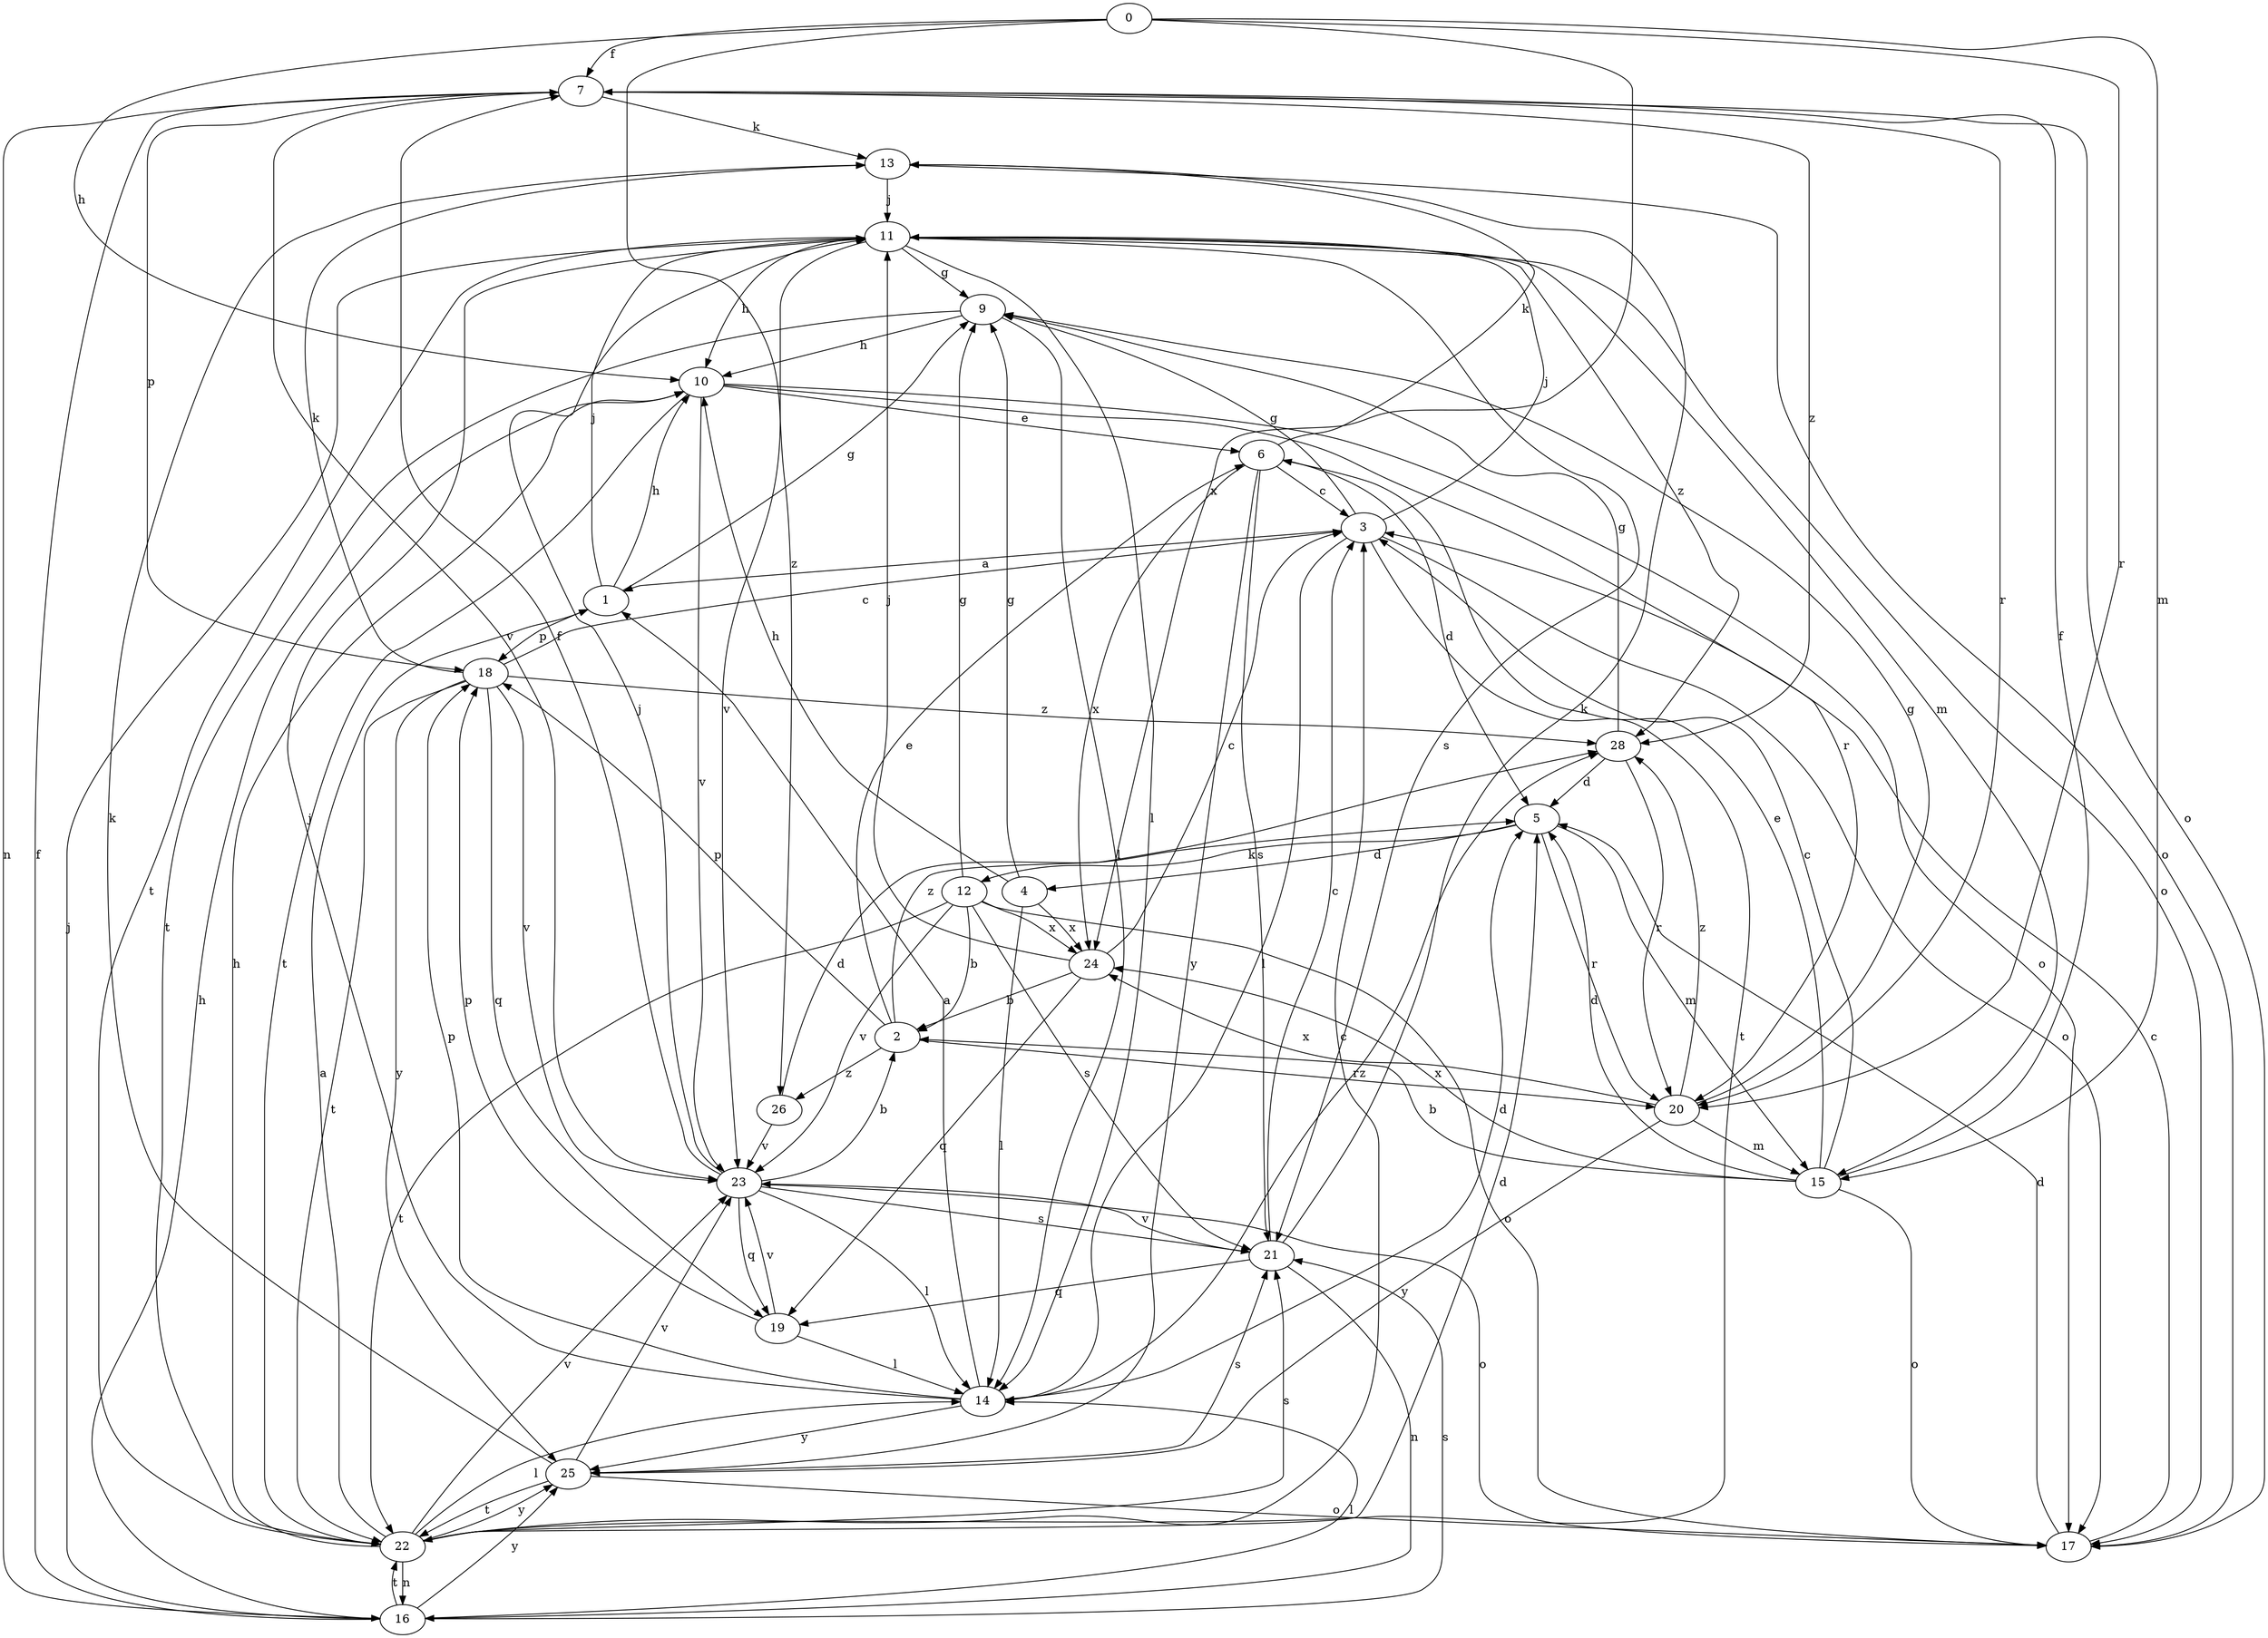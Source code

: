 strict digraph  {
0;
1;
2;
3;
4;
5;
6;
7;
9;
10;
11;
12;
13;
14;
15;
16;
17;
18;
19;
20;
21;
22;
23;
24;
25;
26;
28;
0 -> 7  [label=f];
0 -> 10  [label=h];
0 -> 15  [label=m];
0 -> 20  [label=r];
0 -> 24  [label=x];
0 -> 26  [label=z];
1 -> 9  [label=g];
1 -> 10  [label=h];
1 -> 11  [label=j];
1 -> 18  [label=p];
2 -> 6  [label=e];
2 -> 18  [label=p];
2 -> 20  [label=r];
2 -> 26  [label=z];
2 -> 28  [label=z];
3 -> 1  [label=a];
3 -> 9  [label=g];
3 -> 11  [label=j];
3 -> 14  [label=l];
3 -> 17  [label=o];
3 -> 22  [label=t];
4 -> 9  [label=g];
4 -> 10  [label=h];
4 -> 14  [label=l];
4 -> 24  [label=x];
5 -> 4  [label=d];
5 -> 12  [label=k];
5 -> 15  [label=m];
5 -> 20  [label=r];
6 -> 3  [label=c];
6 -> 5  [label=d];
6 -> 13  [label=k];
6 -> 21  [label=s];
6 -> 24  [label=x];
6 -> 25  [label=y];
7 -> 13  [label=k];
7 -> 16  [label=n];
7 -> 17  [label=o];
7 -> 18  [label=p];
7 -> 20  [label=r];
7 -> 23  [label=v];
7 -> 28  [label=z];
9 -> 10  [label=h];
9 -> 14  [label=l];
9 -> 22  [label=t];
10 -> 6  [label=e];
10 -> 17  [label=o];
10 -> 20  [label=r];
10 -> 22  [label=t];
10 -> 23  [label=v];
11 -> 9  [label=g];
11 -> 10  [label=h];
11 -> 14  [label=l];
11 -> 15  [label=m];
11 -> 17  [label=o];
11 -> 21  [label=s];
11 -> 22  [label=t];
11 -> 23  [label=v];
11 -> 28  [label=z];
12 -> 2  [label=b];
12 -> 9  [label=g];
12 -> 17  [label=o];
12 -> 21  [label=s];
12 -> 22  [label=t];
12 -> 23  [label=v];
12 -> 24  [label=x];
13 -> 11  [label=j];
13 -> 17  [label=o];
14 -> 1  [label=a];
14 -> 5  [label=d];
14 -> 11  [label=j];
14 -> 18  [label=p];
14 -> 25  [label=y];
14 -> 28  [label=z];
15 -> 2  [label=b];
15 -> 3  [label=c];
15 -> 5  [label=d];
15 -> 6  [label=e];
15 -> 7  [label=f];
15 -> 17  [label=o];
15 -> 24  [label=x];
16 -> 7  [label=f];
16 -> 10  [label=h];
16 -> 11  [label=j];
16 -> 14  [label=l];
16 -> 21  [label=s];
16 -> 22  [label=t];
16 -> 25  [label=y];
17 -> 3  [label=c];
17 -> 5  [label=d];
18 -> 3  [label=c];
18 -> 13  [label=k];
18 -> 19  [label=q];
18 -> 22  [label=t];
18 -> 23  [label=v];
18 -> 25  [label=y];
18 -> 28  [label=z];
19 -> 14  [label=l];
19 -> 18  [label=p];
19 -> 23  [label=v];
20 -> 9  [label=g];
20 -> 15  [label=m];
20 -> 24  [label=x];
20 -> 25  [label=y];
20 -> 28  [label=z];
21 -> 3  [label=c];
21 -> 13  [label=k];
21 -> 16  [label=n];
21 -> 19  [label=q];
21 -> 23  [label=v];
22 -> 1  [label=a];
22 -> 3  [label=c];
22 -> 5  [label=d];
22 -> 10  [label=h];
22 -> 14  [label=l];
22 -> 16  [label=n];
22 -> 21  [label=s];
22 -> 23  [label=v];
22 -> 25  [label=y];
23 -> 2  [label=b];
23 -> 7  [label=f];
23 -> 11  [label=j];
23 -> 14  [label=l];
23 -> 17  [label=o];
23 -> 19  [label=q];
23 -> 21  [label=s];
24 -> 2  [label=b];
24 -> 3  [label=c];
24 -> 11  [label=j];
24 -> 19  [label=q];
25 -> 13  [label=k];
25 -> 17  [label=o];
25 -> 21  [label=s];
25 -> 22  [label=t];
25 -> 23  [label=v];
26 -> 5  [label=d];
26 -> 23  [label=v];
28 -> 5  [label=d];
28 -> 9  [label=g];
28 -> 20  [label=r];
}
